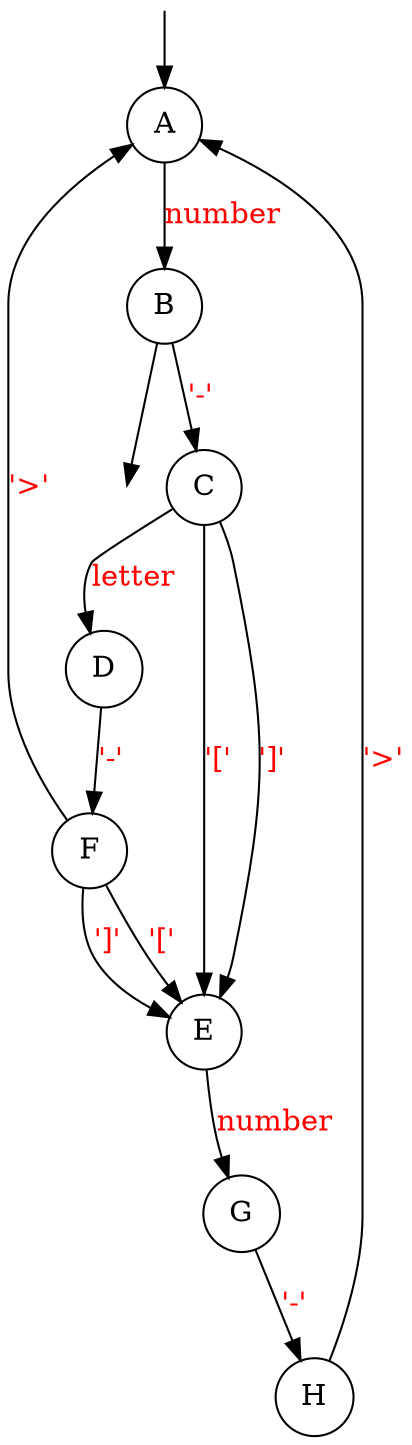 digraph {
    node [shape=circle]
    Q0 [style=invisible, height=0, width=0, fixedsize=true]
    Q1 [style=invisible, height=0, width=0, fixedsize=true]
    Q0 -> A
    
    A -> B [label="number", fontcolor=red];
    B -> C [label="'-'", fontcolor=red];
    C -> D [label="letter", fontcolor=red];
    C -> E [label="'['", fontcolor=red];
    C -> E [label="']'", fontcolor=red];
    D -> F [label="'-'", fontcolor=red];
    F -> E [label="'['", fontcolor=red];
    F -> E [label="']'", fontcolor=red];
    F -> A [label="'>'", fontcolor=red];
    E -> G [label="number", fontcolor=red];
    G -> H [label="'-'", fontcolor=red];
    H -> A [label="'>'", fontcolor=red];

    B -> Q1;
}